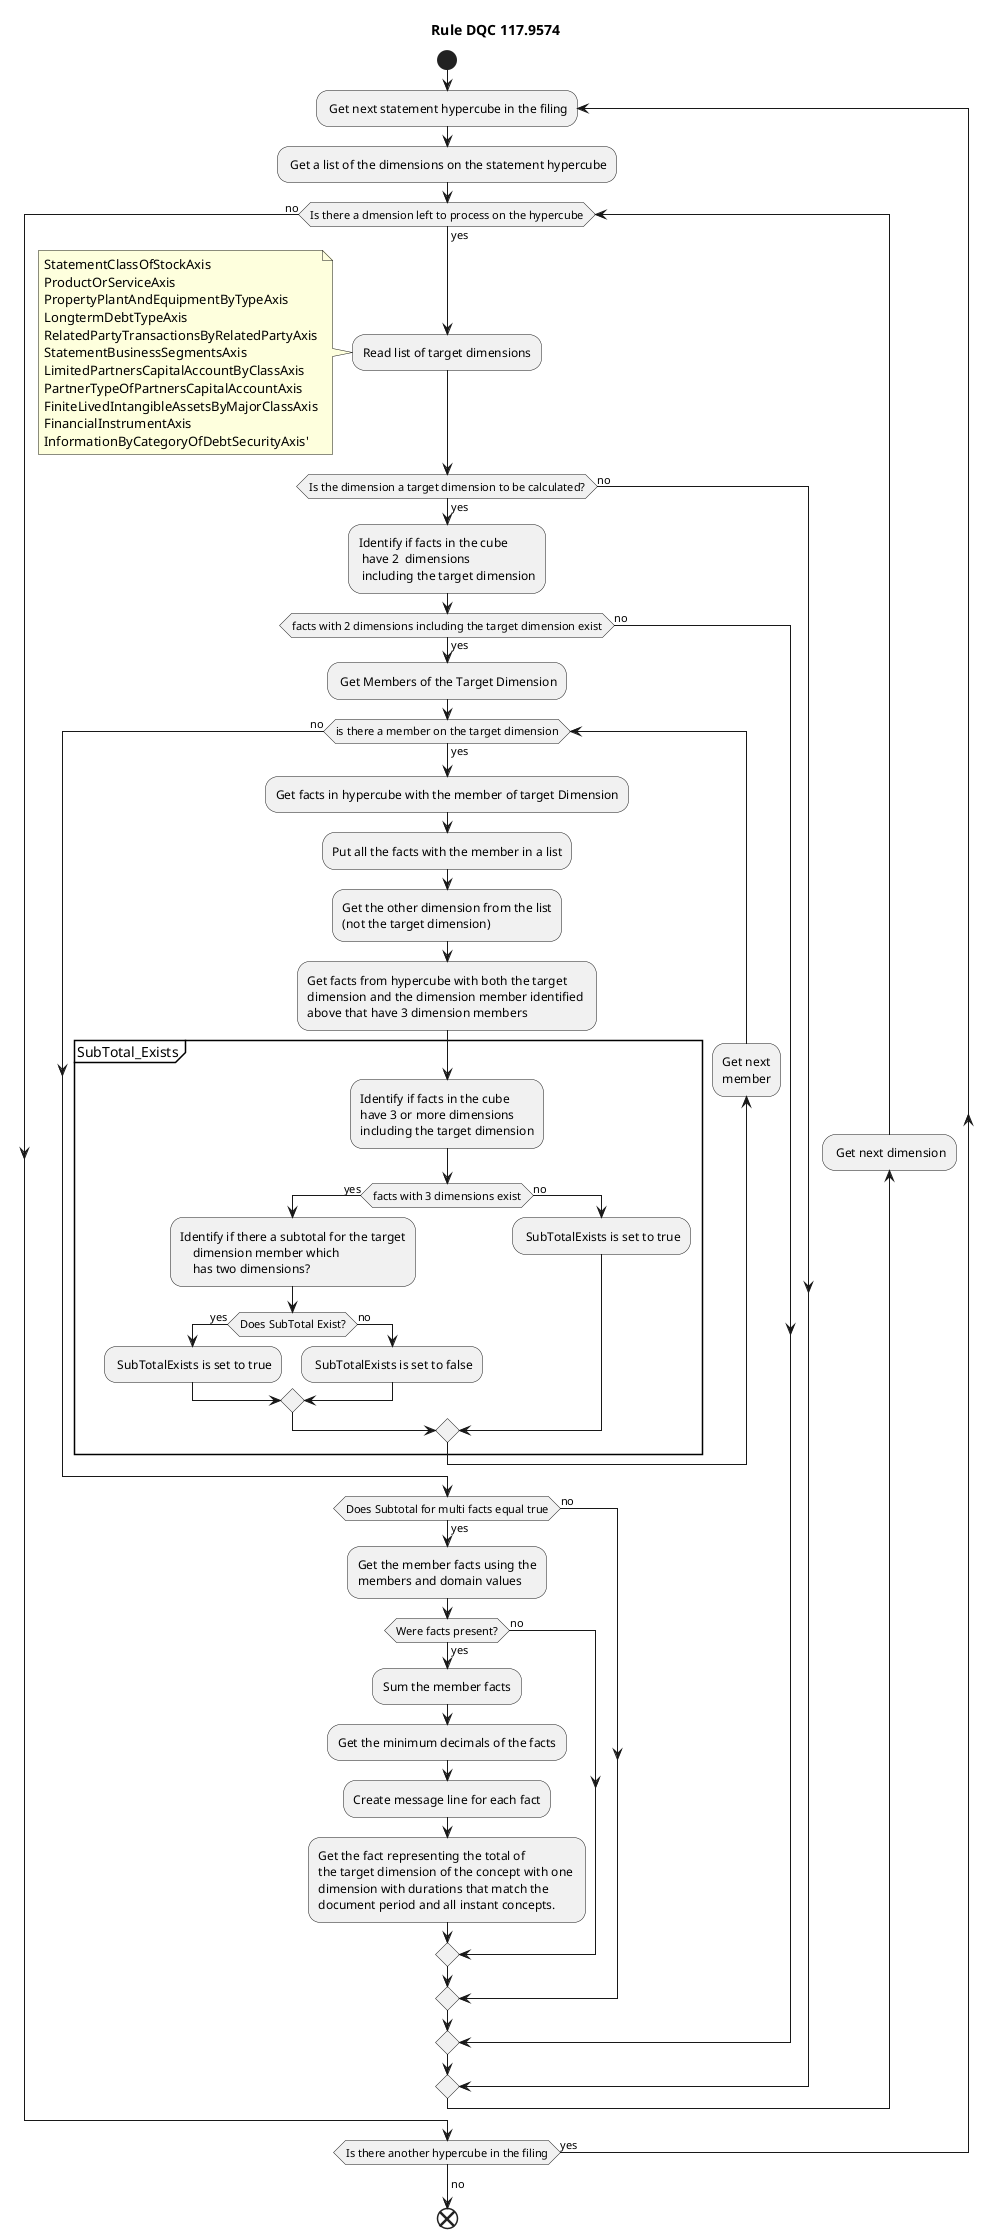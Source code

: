 @startuml rule_0117_9574
title "Rule DQC 117.9574"
!pragma useVerticalIf on
start

repeat : Get next statement hypercube in the filing;
 
 : Get a list of the dimensions on the statement hypercube;
while (Is there a dmension left to process on the hypercube) is (yes)

    :Read list of target dimensions;
    note left
    StatementClassOfStockAxis
    ProductOrServiceAxis
    PropertyPlantAndEquipmentByTypeAxis
    LongtermDebtTypeAxis
    RelatedPartyTransactionsByRelatedPartyAxis
    StatementBusinessSegmentsAxis
    LimitedPartnersCapitalAccountByClassAxis
    PartnerTypeOfPartnersCapitalAccountAxis
    FiniteLivedIntangibleAssetsByMajorClassAxis
    FinancialInstrumentAxis
    InformationByCategoryOfDebtSecurityAxis'
    end note
 if (Is the dimension a target dimension to be calculated?) then (yes)
    
    
     :Identify if facts in the cube
      have 2  dimensions 
      including the target dimension;
      if (facts with 2 dimensions including the target dimension exist) then (yes)
       : Get Members of the Target Dimension;
       while (is there a member on the target dimension) is (yes)
            :Get facts in hypercube with the member of target Dimension;
            :Put all the facts with the member in a list;
            :Get the other dimension from the list
            (not the target dimension);
            :Get facts from hypercube with both the target
            dimension and the dimension member identified 
            above that have 3 dimension members;
             group SubTotal_Exists
                :Identify if facts in the cube
                have 3 or more dimensions 
                including the target dimension;
                if (facts with 3 dimensions exist) then (yes)
                
                :Identify if there a subtotal for the target 
                    dimension member which 
                    has two dimensions?;
                        if (Does SubTotal Exist?) then (yes)
                            : SubTotalExists is set to true;
                        else (no)
                            : SubTotalExists is set to false;
                            endif
                else (no)
                    : SubTotalExists is set to true;
                endif
    
            end group
        backward: Get next 
        member;
       end while (no)
    
   
     if (Does Subtotal for multi facts equal true) then (yes)
        :Get the member facts using the 
        members and domain values;
            if (Were facts present?) then (yes)
                :Sum the member facts;
                :Get the minimum decimals of the facts;
                :Create message line for each fact;
                :Get the fact representing the total of 
                the target dimension of the concept with one 
                dimension with durations that match the 
                document period and all instant concepts.;
                
             else (no)
            endif
        else (no)
            endif
    else (no)
        
    endif
     
 else (no)
    endif 
    backward: Get next dimension;
endwhile  (no)
    repeat while (Is there another hypercube in the filing) is (yes)
    ->no;
    
end

@enduml